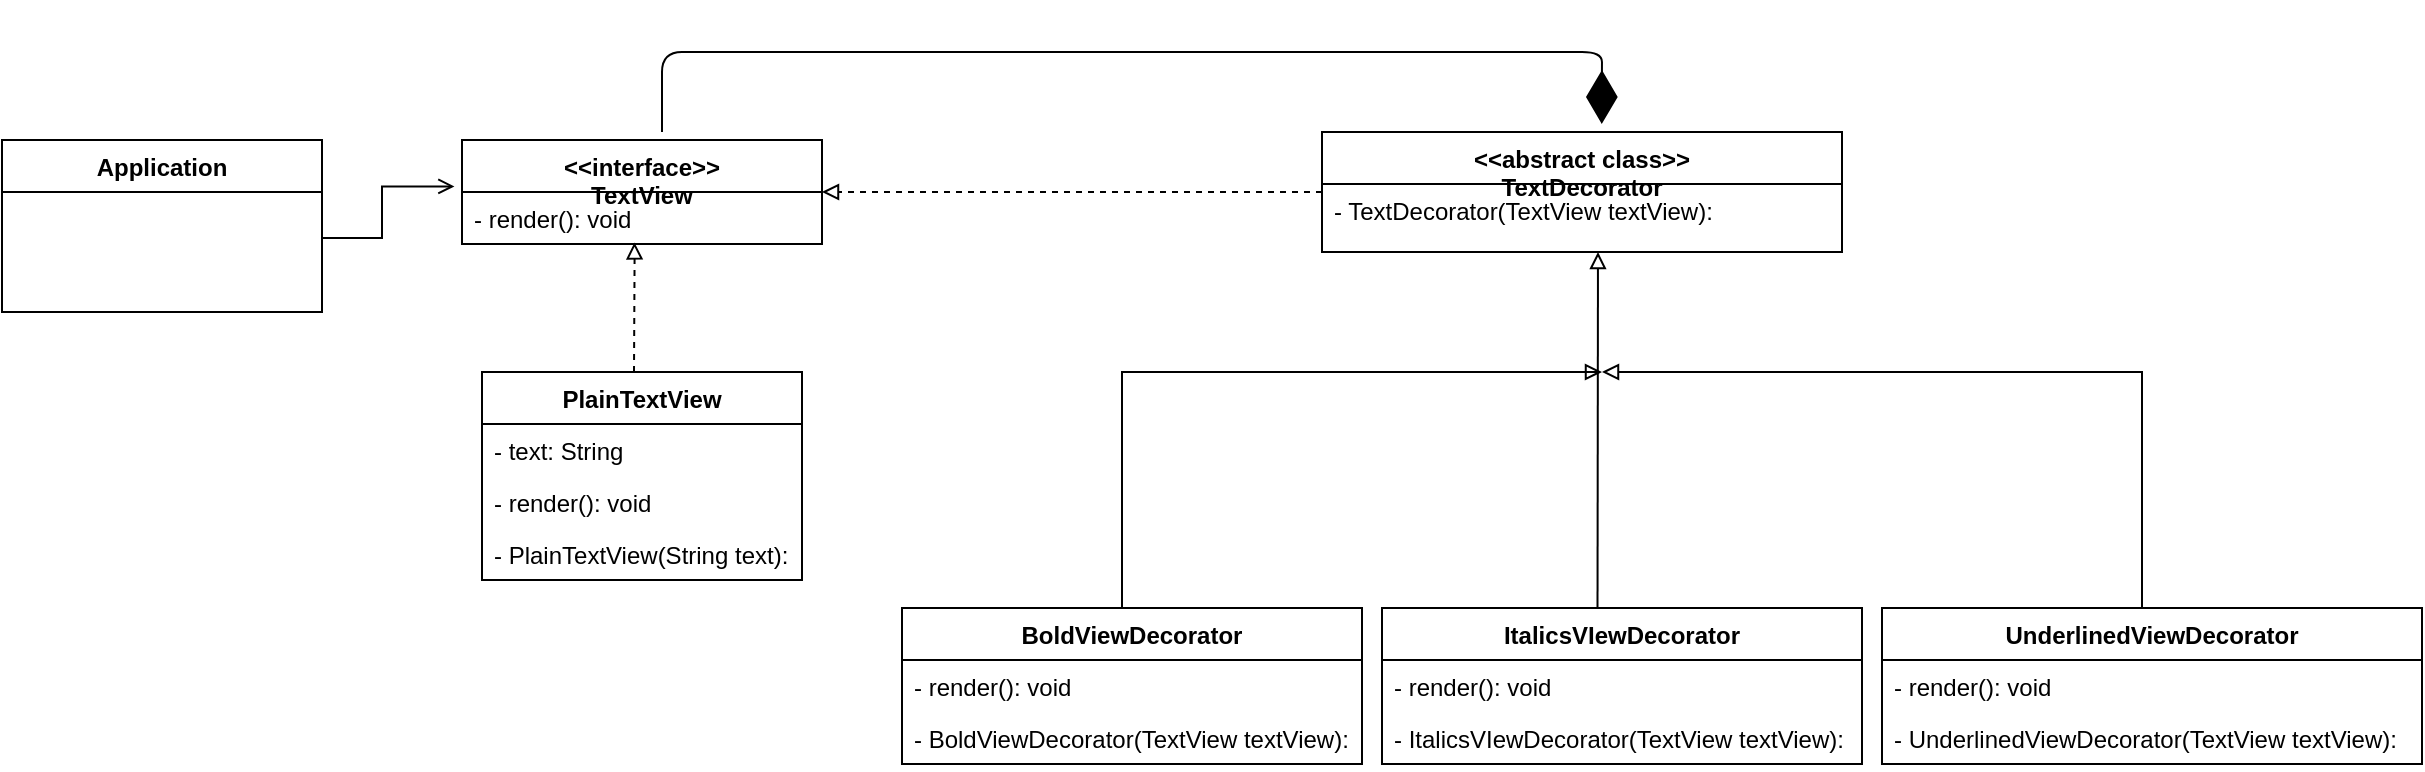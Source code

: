 <mxfile>
    <diagram id="Wq1rBrrX2Lih-EyRDQlA" name="Page-1">
        <mxGraphModel dx="1570" dy="563" grid="1" gridSize="10" guides="1" tooltips="1" connect="1" arrows="1" fold="1" page="1" pageScale="1" pageWidth="850" pageHeight="1100" math="0" shadow="0">
            <root>
                <mxCell id="0"/>
                <mxCell id="1" parent="0"/>
                <mxCell id="2" value="PlainTextView" style="swimlane;fontStyle=1;align=center;verticalAlign=top;childLayout=stackLayout;horizontal=1;startSize=26;horizontalStack=0;resizeParent=1;resizeParentMax=0;resizeLast=0;collapsible=1;marginBottom=0;whiteSpace=wrap;html=1;" vertex="1" parent="1">
                    <mxGeometry x="60" y="320" width="160" height="104" as="geometry"/>
                </mxCell>
                <mxCell id="3" value="- text: String" style="text;strokeColor=none;fillColor=none;align=left;verticalAlign=top;spacingLeft=4;spacingRight=4;overflow=hidden;rotatable=0;points=[[0,0.5],[1,0.5]];portConstraint=eastwest;whiteSpace=wrap;html=1;" vertex="1" parent="2">
                    <mxGeometry y="26" width="160" height="26" as="geometry"/>
                </mxCell>
                <mxCell id="4" value="- render(): void" style="text;strokeColor=none;fillColor=none;align=left;verticalAlign=top;spacingLeft=4;spacingRight=4;overflow=hidden;rotatable=0;points=[[0,0.5],[1,0.5]];portConstraint=eastwest;whiteSpace=wrap;html=1;" vertex="1" parent="2">
                    <mxGeometry y="52" width="160" height="26" as="geometry"/>
                </mxCell>
                <mxCell id="5" value="- PlainTextView(String text): " style="text;strokeColor=none;fillColor=none;align=left;verticalAlign=top;spacingLeft=4;spacingRight=4;overflow=hidden;rotatable=0;points=[[0,0.5],[1,0.5]];portConstraint=eastwest;whiteSpace=wrap;html=1;" vertex="1" parent="2">
                    <mxGeometry y="78" width="160" height="26" as="geometry"/>
                </mxCell>
                <mxCell id="6" value="BoldViewDecorator" style="swimlane;fontStyle=1;align=center;verticalAlign=top;childLayout=stackLayout;horizontal=1;startSize=26;horizontalStack=0;resizeParent=1;resizeParentMax=0;resizeLast=0;collapsible=1;marginBottom=0;whiteSpace=wrap;html=1;" vertex="1" parent="1">
                    <mxGeometry x="270" y="438" width="230" height="78" as="geometry"/>
                </mxCell>
                <mxCell id="7" value="- render(): void" style="text;strokeColor=none;fillColor=none;align=left;verticalAlign=top;spacingLeft=4;spacingRight=4;overflow=hidden;rotatable=0;points=[[0,0.5],[1,0.5]];portConstraint=eastwest;whiteSpace=wrap;html=1;" vertex="1" parent="6">
                    <mxGeometry y="26" width="230" height="26" as="geometry"/>
                </mxCell>
                <mxCell id="8" value="- BoldViewDecorator(TextView textView): " style="text;strokeColor=none;fillColor=none;align=left;verticalAlign=top;spacingLeft=4;spacingRight=4;overflow=hidden;rotatable=0;points=[[0,0.5],[1,0.5]];portConstraint=eastwest;whiteSpace=wrap;html=1;" vertex="1" parent="6">
                    <mxGeometry y="52" width="230" height="26" as="geometry"/>
                </mxCell>
                <mxCell id="9" value="ItalicsVIewDecorator" style="swimlane;fontStyle=1;align=center;verticalAlign=top;childLayout=stackLayout;horizontal=1;startSize=26;horizontalStack=0;resizeParent=1;resizeParentMax=0;resizeLast=0;collapsible=1;marginBottom=0;whiteSpace=wrap;html=1;" vertex="1" parent="1">
                    <mxGeometry x="510" y="438" width="240" height="78" as="geometry"/>
                </mxCell>
                <mxCell id="10" value="- render(): void" style="text;strokeColor=none;fillColor=none;align=left;verticalAlign=top;spacingLeft=4;spacingRight=4;overflow=hidden;rotatable=0;points=[[0,0.5],[1,0.5]];portConstraint=eastwest;whiteSpace=wrap;html=1;" vertex="1" parent="9">
                    <mxGeometry y="26" width="240" height="26" as="geometry"/>
                </mxCell>
                <mxCell id="11" value="- ItalicsVIewDecorator(TextView textView): " style="text;strokeColor=none;fillColor=none;align=left;verticalAlign=top;spacingLeft=4;spacingRight=4;overflow=hidden;rotatable=0;points=[[0,0.5],[1,0.5]];portConstraint=eastwest;whiteSpace=wrap;html=1;" vertex="1" parent="9">
                    <mxGeometry y="52" width="240" height="26" as="geometry"/>
                </mxCell>
                <mxCell id="12" value="UnderlinedViewDecorator" style="swimlane;fontStyle=1;align=center;verticalAlign=top;childLayout=stackLayout;horizontal=1;startSize=26;horizontalStack=0;resizeParent=1;resizeParentMax=0;resizeLast=0;collapsible=1;marginBottom=0;whiteSpace=wrap;html=1;" vertex="1" parent="1">
                    <mxGeometry x="760" y="438" width="270" height="78" as="geometry"/>
                </mxCell>
                <mxCell id="13" value="- render(): void" style="text;strokeColor=none;fillColor=none;align=left;verticalAlign=top;spacingLeft=4;spacingRight=4;overflow=hidden;rotatable=0;points=[[0,0.5],[1,0.5]];portConstraint=eastwest;whiteSpace=wrap;html=1;" vertex="1" parent="12">
                    <mxGeometry y="26" width="270" height="26" as="geometry"/>
                </mxCell>
                <mxCell id="14" value="- UnderlinedViewDecorator(TextView textView): " style="text;strokeColor=none;fillColor=none;align=left;verticalAlign=top;spacingLeft=4;spacingRight=4;overflow=hidden;rotatable=0;points=[[0,0.5],[1,0.5]];portConstraint=eastwest;whiteSpace=wrap;html=1;" vertex="1" parent="12">
                    <mxGeometry y="52" width="270" height="26" as="geometry"/>
                </mxCell>
                <mxCell id="16" value="Application" style="swimlane;fontStyle=1;align=center;verticalAlign=top;childLayout=stackLayout;horizontal=1;startSize=26;horizontalStack=0;resizeParent=1;resizeParentMax=0;resizeLast=0;collapsible=1;marginBottom=0;whiteSpace=wrap;html=1;" vertex="1" parent="1">
                    <mxGeometry x="-180" y="204" width="160" height="86" as="geometry"/>
                </mxCell>
                <mxCell id="17" value="&amp;lt;&amp;lt;abstract class&amp;gt;&amp;gt;&lt;div&gt;TextDecorator&lt;/div&gt;" style="swimlane;fontStyle=1;align=center;verticalAlign=top;childLayout=stackLayout;horizontal=1;startSize=26;horizontalStack=0;resizeParent=1;resizeParentMax=0;resizeLast=0;collapsible=1;marginBottom=0;whiteSpace=wrap;html=1;" vertex="1" parent="1">
                    <mxGeometry x="480" y="200" width="260" height="60" as="geometry"/>
                </mxCell>
                <mxCell id="18" value="- TextDecorator(TextView textView): " style="text;strokeColor=none;fillColor=none;align=left;verticalAlign=top;spacingLeft=4;spacingRight=4;overflow=hidden;rotatable=0;points=[[0,0.5],[1,0.5]];portConstraint=eastwest;whiteSpace=wrap;html=1;" vertex="1" parent="17">
                    <mxGeometry y="26" width="260" height="34" as="geometry"/>
                </mxCell>
                <mxCell id="19" value="&amp;lt;&amp;lt;interface&amp;gt;&amp;gt;&lt;div&gt;TextView&lt;/div&gt;" style="swimlane;fontStyle=1;align=center;verticalAlign=top;childLayout=stackLayout;horizontal=1;startSize=26;horizontalStack=0;resizeParent=1;resizeParentMax=0;resizeLast=0;collapsible=1;marginBottom=0;whiteSpace=wrap;html=1;" vertex="1" parent="1">
                    <mxGeometry x="50" y="204" width="180" height="52" as="geometry"/>
                </mxCell>
                <mxCell id="21" value="- render(): void" style="text;strokeColor=none;fillColor=none;align=left;verticalAlign=top;spacingLeft=4;spacingRight=4;overflow=hidden;rotatable=0;points=[[0,0.5],[1,0.5]];portConstraint=eastwest;whiteSpace=wrap;html=1;" vertex="1" parent="19">
                    <mxGeometry y="26" width="180" height="26" as="geometry"/>
                </mxCell>
                <mxCell id="24" value="" style="html=1;labelBackgroundColor=#ffffff;jettySize=auto;orthogonalLoop=1;fontSize=14;rounded=0;jumpStyle=gap;edgeStyle=orthogonalEdgeStyle;startArrow=none;endArrow=block;endFill=0;strokeWidth=1;exitX=0.449;exitY=-0.005;exitDx=0;exitDy=0;exitPerimeter=0;" edge="1" parent="1" source="9">
                    <mxGeometry width="48" height="48" relative="1" as="geometry">
                        <mxPoint x="618" y="430" as="sourcePoint"/>
                        <mxPoint x="618" y="260" as="targetPoint"/>
                    </mxGeometry>
                </mxCell>
                <mxCell id="29" value="" style="html=1;labelBackgroundColor=#ffffff;jettySize=auto;orthogonalLoop=1;fontSize=14;rounded=0;jumpStyle=gap;edgeStyle=orthogonalEdgeStyle;startArrow=none;endArrow=block;endFill=0;strokeWidth=1;exitX=0.5;exitY=0;exitDx=0;exitDy=0;" edge="1" parent="1" source="6">
                    <mxGeometry width="48" height="48" relative="1" as="geometry">
                        <mxPoint x="380" y="430" as="sourcePoint"/>
                        <mxPoint x="620" y="320" as="targetPoint"/>
                        <Array as="points">
                            <mxPoint x="380" y="438"/>
                            <mxPoint x="380" y="320"/>
                        </Array>
                    </mxGeometry>
                </mxCell>
                <mxCell id="30" value="" style="html=1;labelBackgroundColor=#ffffff;jettySize=auto;orthogonalLoop=1;fontSize=14;rounded=0;jumpStyle=gap;edgeStyle=orthogonalEdgeStyle;startArrow=none;endArrow=block;endFill=0;strokeWidth=1;exitX=0.449;exitY=-0.005;exitDx=0;exitDy=0;exitPerimeter=0;" edge="1" parent="1">
                    <mxGeometry width="48" height="48" relative="1" as="geometry">
                        <mxPoint x="890" y="438" as="sourcePoint"/>
                        <mxPoint x="620" y="320" as="targetPoint"/>
                        <Array as="points">
                            <mxPoint x="890" y="320"/>
                            <mxPoint x="700" y="320"/>
                        </Array>
                    </mxGeometry>
                </mxCell>
                <mxCell id="31" value="" style="html=1;labelBackgroundColor=#ffffff;jettySize=auto;orthogonalLoop=1;fontSize=14;rounded=0;jumpStyle=gap;edgeStyle=orthogonalEdgeStyle;startArrow=none;endArrow=block;endFill=0;dashed=1;strokeWidth=1;exitX=0;exitY=0.5;exitDx=0;exitDy=0;entryX=1;entryY=0.5;entryDx=0;entryDy=0;" edge="1" parent="1" source="17" target="19">
                    <mxGeometry width="48" height="48" relative="1" as="geometry">
                        <mxPoint x="320" y="228" as="sourcePoint"/>
                        <mxPoint x="368" y="180" as="targetPoint"/>
                    </mxGeometry>
                </mxCell>
                <mxCell id="32" value="" style="html=1;labelBackgroundColor=#ffffff;jettySize=auto;orthogonalLoop=1;fontSize=14;rounded=0;jumpStyle=gap;edgeStyle=orthogonalEdgeStyle;startArrow=none;endArrow=block;endFill=0;dashed=1;strokeWidth=1;entryX=0.479;entryY=0.969;entryDx=0;entryDy=0;entryPerimeter=0;" edge="1" parent="1" target="21">
                    <mxGeometry width="48" height="48" relative="1" as="geometry">
                        <mxPoint x="136" y="320" as="sourcePoint"/>
                        <mxPoint x="140" y="260" as="targetPoint"/>
                    </mxGeometry>
                </mxCell>
                <mxCell id="33" value="" style="html=1;labelBackgroundColor=#ffffff;jettySize=auto;orthogonalLoop=1;fontSize=14;rounded=0;jumpStyle=gap;edgeStyle=orthogonalEdgeStyle;startArrow=none;endArrow=open;strokeWidth=1;entryX=-0.021;entryY=-0.108;entryDx=0;entryDy=0;entryPerimeter=0;exitX=1;exitY=0.5;exitDx=0;exitDy=0;" edge="1" parent="1" source="16" target="21">
                    <mxGeometry width="48" height="48" relative="1" as="geometry">
                        <mxPoint x="-110" y="300" as="sourcePoint"/>
                        <mxPoint x="10" y="240" as="targetPoint"/>
                        <Array as="points">
                            <mxPoint x="10" y="253"/>
                            <mxPoint x="10" y="227"/>
                        </Array>
                    </mxGeometry>
                </mxCell>
                <mxCell id="35" value="" style="endArrow=diamondThin;endFill=1;endSize=24;html=1;entryX=0.538;entryY=-0.067;entryDx=0;entryDy=0;entryPerimeter=0;" edge="1" parent="1" target="17">
                    <mxGeometry width="160" relative="1" as="geometry">
                        <mxPoint x="150" y="200" as="sourcePoint"/>
                        <mxPoint x="620" y="160" as="targetPoint"/>
                        <Array as="points">
                            <mxPoint x="150" y="190"/>
                            <mxPoint x="150" y="160"/>
                            <mxPoint x="370" y="160"/>
                            <mxPoint x="620" y="160"/>
                        </Array>
                    </mxGeometry>
                </mxCell>
            </root>
        </mxGraphModel>
    </diagram>
</mxfile>